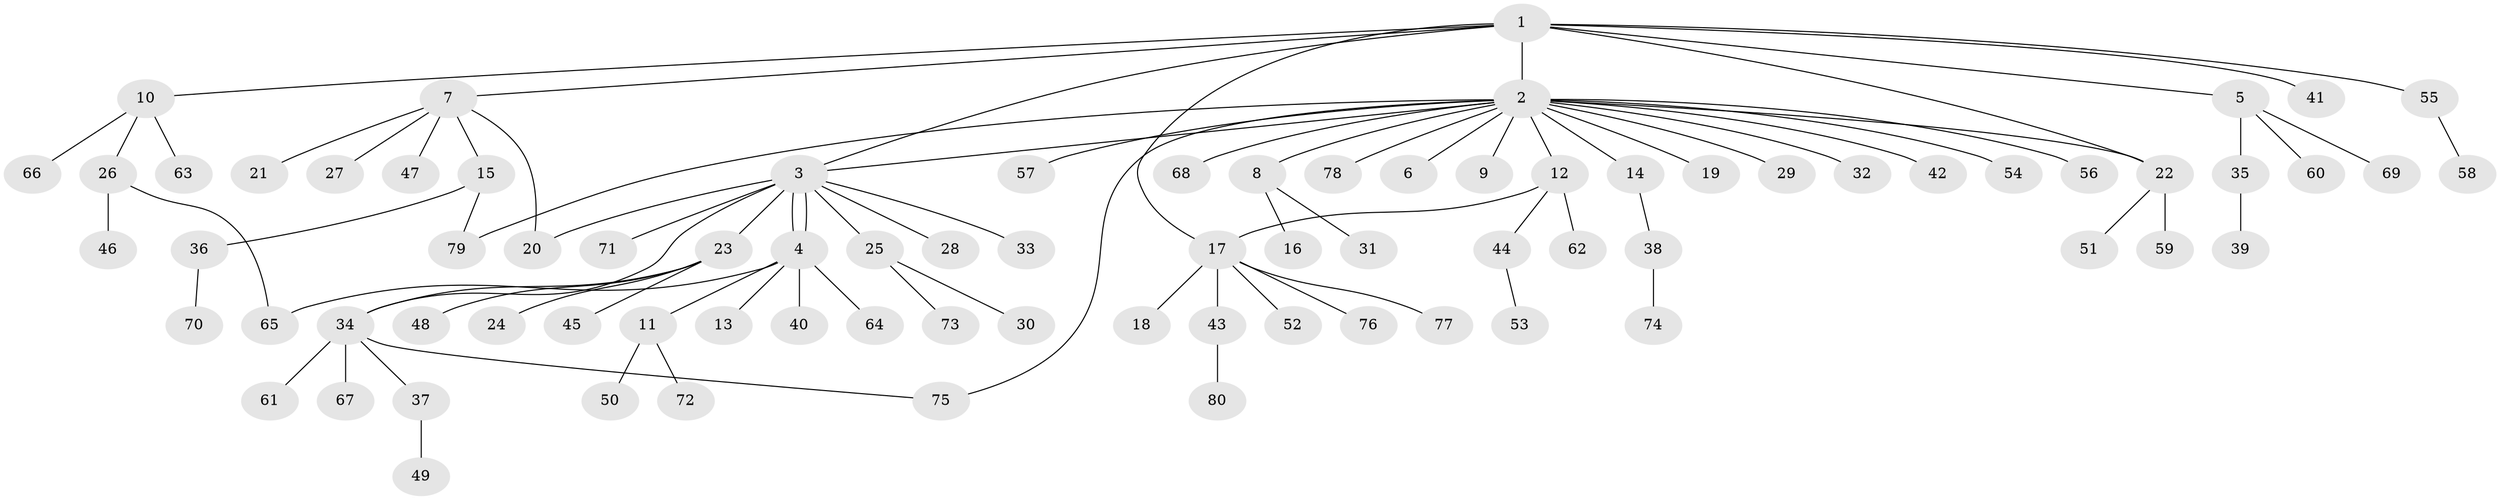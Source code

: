 // Generated by graph-tools (version 1.1) at 2025/49/03/09/25 03:49:46]
// undirected, 80 vertices, 88 edges
graph export_dot {
graph [start="1"]
  node [color=gray90,style=filled];
  1;
  2;
  3;
  4;
  5;
  6;
  7;
  8;
  9;
  10;
  11;
  12;
  13;
  14;
  15;
  16;
  17;
  18;
  19;
  20;
  21;
  22;
  23;
  24;
  25;
  26;
  27;
  28;
  29;
  30;
  31;
  32;
  33;
  34;
  35;
  36;
  37;
  38;
  39;
  40;
  41;
  42;
  43;
  44;
  45;
  46;
  47;
  48;
  49;
  50;
  51;
  52;
  53;
  54;
  55;
  56;
  57;
  58;
  59;
  60;
  61;
  62;
  63;
  64;
  65;
  66;
  67;
  68;
  69;
  70;
  71;
  72;
  73;
  74;
  75;
  76;
  77;
  78;
  79;
  80;
  1 -- 2;
  1 -- 3;
  1 -- 5;
  1 -- 7;
  1 -- 10;
  1 -- 17;
  1 -- 22;
  1 -- 41;
  1 -- 55;
  2 -- 3;
  2 -- 6;
  2 -- 8;
  2 -- 9;
  2 -- 12;
  2 -- 14;
  2 -- 19;
  2 -- 22;
  2 -- 29;
  2 -- 32;
  2 -- 42;
  2 -- 54;
  2 -- 56;
  2 -- 57;
  2 -- 68;
  2 -- 75;
  2 -- 78;
  2 -- 79;
  3 -- 4;
  3 -- 4;
  3 -- 20;
  3 -- 23;
  3 -- 25;
  3 -- 28;
  3 -- 33;
  3 -- 34;
  3 -- 71;
  4 -- 11;
  4 -- 13;
  4 -- 40;
  4 -- 64;
  4 -- 65;
  5 -- 35;
  5 -- 60;
  5 -- 69;
  7 -- 15;
  7 -- 20;
  7 -- 21;
  7 -- 27;
  7 -- 47;
  8 -- 16;
  8 -- 31;
  10 -- 26;
  10 -- 63;
  10 -- 66;
  11 -- 50;
  11 -- 72;
  12 -- 17;
  12 -- 44;
  12 -- 62;
  14 -- 38;
  15 -- 36;
  15 -- 79;
  17 -- 18;
  17 -- 43;
  17 -- 52;
  17 -- 76;
  17 -- 77;
  22 -- 51;
  22 -- 59;
  23 -- 24;
  23 -- 34;
  23 -- 45;
  23 -- 48;
  25 -- 30;
  25 -- 73;
  26 -- 46;
  26 -- 65;
  34 -- 37;
  34 -- 61;
  34 -- 67;
  34 -- 75;
  35 -- 39;
  36 -- 70;
  37 -- 49;
  38 -- 74;
  43 -- 80;
  44 -- 53;
  55 -- 58;
}
